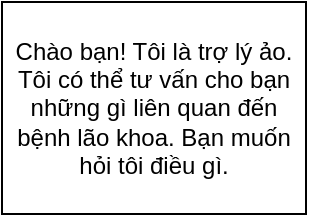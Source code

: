 <mxfile version="20.6.0" type="github"><diagram id="WOd4NynkaYgt5GjWxJWu" name="Page-1"><mxGraphModel dx="1239" dy="784" grid="0" gridSize="10" guides="1" tooltips="1" connect="1" arrows="1" fold="1" page="0" pageScale="1" pageWidth="850" pageHeight="1100" math="0" shadow="0"><root><mxCell id="0"/><mxCell id="1" parent="0"/><mxCell id="S32cn62OBQYYQPyyT_IS-1" value="Chào bạn! Tôi là trợ lý ảo. Tôi có thể tư vấn cho bạn những gì liên quan đến bệnh lão khoa. Bạn muốn hỏi tôi điều gì." style="rounded=0;whiteSpace=wrap;html=1;" vertex="1" parent="1"><mxGeometry x="-35" y="79" width="152" height="106" as="geometry"/></mxCell></root></mxGraphModel></diagram></mxfile>